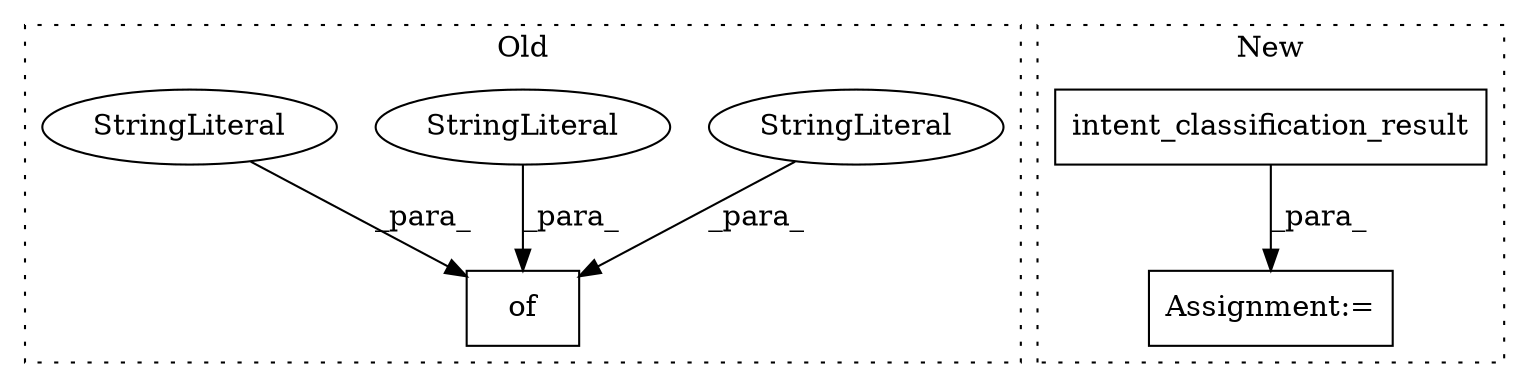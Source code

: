 digraph G {
subgraph cluster0 {
1 [label="of" a="32" s="3103,3210" l="3,1" shape="box"];
3 [label="StringLiteral" a="45" s="3138" l="7" shape="ellipse"];
4 [label="StringLiteral" a="45" s="3156" l="8" shape="ellipse"];
5 [label="StringLiteral" a="45" s="3106" l="7" shape="ellipse"];
label = "Old";
style="dotted";
}
subgraph cluster1 {
2 [label="intent_classification_result" a="32" s="1521,1581" l="29,1" shape="box"];
6 [label="Assignment:=" a="7" s="1602" l="1" shape="box"];
label = "New";
style="dotted";
}
2 -> 6 [label="_para_"];
3 -> 1 [label="_para_"];
4 -> 1 [label="_para_"];
5 -> 1 [label="_para_"];
}